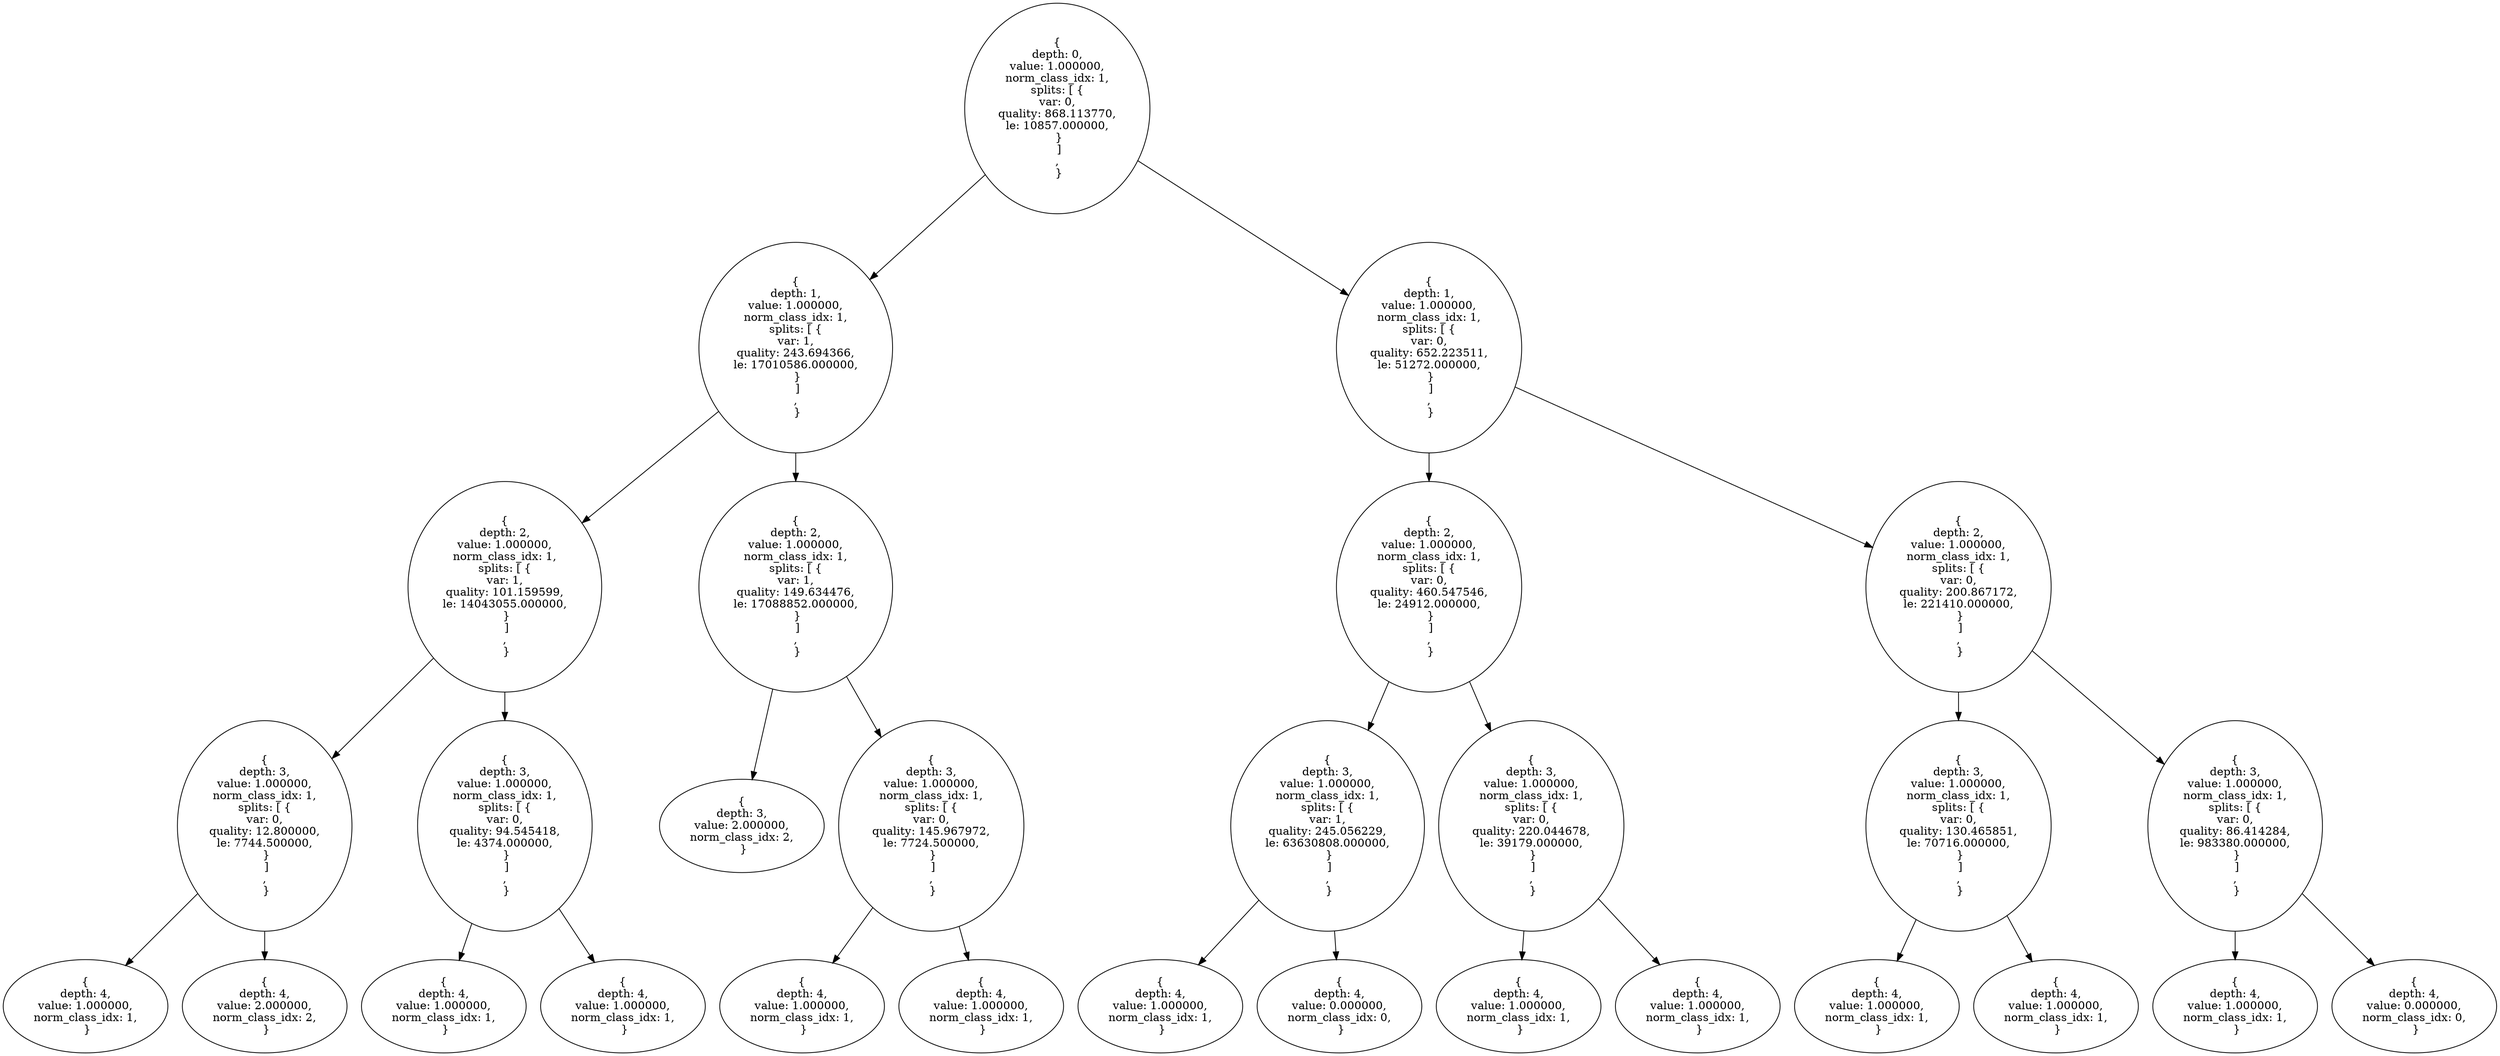 digraph G {tree_0_d_0_n_0 [ label="{
depth: 0,
value: 1.000000,
norm_class_idx: 1,
splits: [ {
var: 0,
quality: 868.113770,
le: 10857.000000,
 }
 ]
,
 }
" ];
tree_0_d_1_n_1 [ label="{
depth: 1,
value: 1.000000,
norm_class_idx: 1,
splits: [ {
var: 1,
quality: 243.694366,
le: 17010586.000000,
 }
 ]
,
 }
" ];
tree_0_d_2_n_2 [ label="{
depth: 2,
value: 1.000000,
norm_class_idx: 1,
splits: [ {
var: 1,
quality: 101.159599,
le: 14043055.000000,
 }
 ]
,
 }
" ];
tree_0_d_3_n_3 [ label="{
depth: 3,
value: 1.000000,
norm_class_idx: 1,
splits: [ {
var: 0,
quality: 12.800000,
le: 7744.500000,
 }
 ]
,
 }
" ];
tree_0_d_4_n_4 [ label="{
depth: 4,
value: 1.000000,
norm_class_idx: 1,
 }
" ];
tree_0_d_4_n_5 [ label="{
depth: 4,
value: 2.000000,
norm_class_idx: 2,
 }
" ];
tree_0_d_3_n_6 [ label="{
depth: 3,
value: 1.000000,
norm_class_idx: 1,
splits: [ {
var: 0,
quality: 94.545418,
le: 4374.000000,
 }
 ]
,
 }
" ];
tree_0_d_4_n_7 [ label="{
depth: 4,
value: 1.000000,
norm_class_idx: 1,
 }
" ];
tree_0_d_4_n_8 [ label="{
depth: 4,
value: 1.000000,
norm_class_idx: 1,
 }
" ];
tree_0_d_2_n_9 [ label="{
depth: 2,
value: 1.000000,
norm_class_idx: 1,
splits: [ {
var: 1,
quality: 149.634476,
le: 17088852.000000,
 }
 ]
,
 }
" ];
tree_0_d_3_n_10 [ label="{
depth: 3,
value: 2.000000,
norm_class_idx: 2,
 }
" ];
tree_0_d_3_n_11 [ label="{
depth: 3,
value: 1.000000,
norm_class_idx: 1,
splits: [ {
var: 0,
quality: 145.967972,
le: 7724.500000,
 }
 ]
,
 }
" ];
tree_0_d_4_n_12 [ label="{
depth: 4,
value: 1.000000,
norm_class_idx: 1,
 }
" ];
tree_0_d_4_n_13 [ label="{
depth: 4,
value: 1.000000,
norm_class_idx: 1,
 }
" ];
tree_0_d_1_n_14 [ label="{
depth: 1,
value: 1.000000,
norm_class_idx: 1,
splits: [ {
var: 0,
quality: 652.223511,
le: 51272.000000,
 }
 ]
,
 }
" ];
tree_0_d_2_n_15 [ label="{
depth: 2,
value: 1.000000,
norm_class_idx: 1,
splits: [ {
var: 0,
quality: 460.547546,
le: 24912.000000,
 }
 ]
,
 }
" ];
tree_0_d_3_n_16 [ label="{
depth: 3,
value: 1.000000,
norm_class_idx: 1,
splits: [ {
var: 1,
quality: 245.056229,
le: 63630808.000000,
 }
 ]
,
 }
" ];
tree_0_d_4_n_17 [ label="{
depth: 4,
value: 1.000000,
norm_class_idx: 1,
 }
" ];
tree_0_d_4_n_18 [ label="{
depth: 4,
value: 0.000000,
norm_class_idx: 0,
 }
" ];
tree_0_d_3_n_19 [ label="{
depth: 3,
value: 1.000000,
norm_class_idx: 1,
splits: [ {
var: 0,
quality: 220.044678,
le: 39179.000000,
 }
 ]
,
 }
" ];
tree_0_d_4_n_20 [ label="{
depth: 4,
value: 1.000000,
norm_class_idx: 1,
 }
" ];
tree_0_d_4_n_21 [ label="{
depth: 4,
value: 1.000000,
norm_class_idx: 1,
 }
" ];
tree_0_d_2_n_22 [ label="{
depth: 2,
value: 1.000000,
norm_class_idx: 1,
splits: [ {
var: 0,
quality: 200.867172,
le: 221410.000000,
 }
 ]
,
 }
" ];
tree_0_d_3_n_23 [ label="{
depth: 3,
value: 1.000000,
norm_class_idx: 1,
splits: [ {
var: 0,
quality: 130.465851,
le: 70716.000000,
 }
 ]
,
 }
" ];
tree_0_d_4_n_24 [ label="{
depth: 4,
value: 1.000000,
norm_class_idx: 1,
 }
" ];
tree_0_d_4_n_25 [ label="{
depth: 4,
value: 1.000000,
norm_class_idx: 1,
 }
" ];
tree_0_d_3_n_26 [ label="{
depth: 3,
value: 1.000000,
norm_class_idx: 1,
splits: [ {
var: 0,
quality: 86.414284,
le: 983380.000000,
 }
 ]
,
 }
" ];
tree_0_d_4_n_27 [ label="{
depth: 4,
value: 1.000000,
norm_class_idx: 1,
 }
" ];
tree_0_d_4_n_28 [ label="{
depth: 4,
value: 0.000000,
norm_class_idx: 0,
 }
" ];
tree_0_d_0_n_0 -> tree_0_d_1_n_1;
tree_0_d_1_n_1 -> tree_0_d_2_n_2;
tree_0_d_2_n_2 -> tree_0_d_3_n_3;
tree_0_d_3_n_3 -> tree_0_d_4_n_4;
tree_0_d_3_n_3 -> tree_0_d_4_n_5;
tree_0_d_2_n_2 -> tree_0_d_3_n_6;
tree_0_d_3_n_6 -> tree_0_d_4_n_7;
tree_0_d_3_n_6 -> tree_0_d_4_n_8;
tree_0_d_1_n_1 -> tree_0_d_2_n_9;
tree_0_d_2_n_9 -> tree_0_d_3_n_10;
tree_0_d_2_n_9 -> tree_0_d_3_n_11;
tree_0_d_3_n_11 -> tree_0_d_4_n_12;
tree_0_d_3_n_11 -> tree_0_d_4_n_13;
tree_0_d_0_n_0 -> tree_0_d_1_n_14;
tree_0_d_1_n_14 -> tree_0_d_2_n_15;
tree_0_d_2_n_15 -> tree_0_d_3_n_16;
tree_0_d_3_n_16 -> tree_0_d_4_n_17;
tree_0_d_3_n_16 -> tree_0_d_4_n_18;
tree_0_d_2_n_15 -> tree_0_d_3_n_19;
tree_0_d_3_n_19 -> tree_0_d_4_n_20;
tree_0_d_3_n_19 -> tree_0_d_4_n_21;
tree_0_d_1_n_14 -> tree_0_d_2_n_22;
tree_0_d_2_n_22 -> tree_0_d_3_n_23;
tree_0_d_3_n_23 -> tree_0_d_4_n_24;
tree_0_d_3_n_23 -> tree_0_d_4_n_25;
tree_0_d_2_n_22 -> tree_0_d_3_n_26;
tree_0_d_3_n_26 -> tree_0_d_4_n_27;
tree_0_d_3_n_26 -> tree_0_d_4_n_28;

}